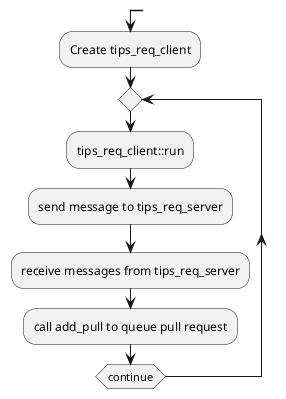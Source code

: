 @startuml

split
      :Create tips_req_client;
      repeat
      
      :tips_req_client::run;
      :send message to tips_req_server;
      :receive messages from tips_req_server;
      :call add_pull to queue pull request;
      repeat while(continue)
      
      detach
end split
@enduml
